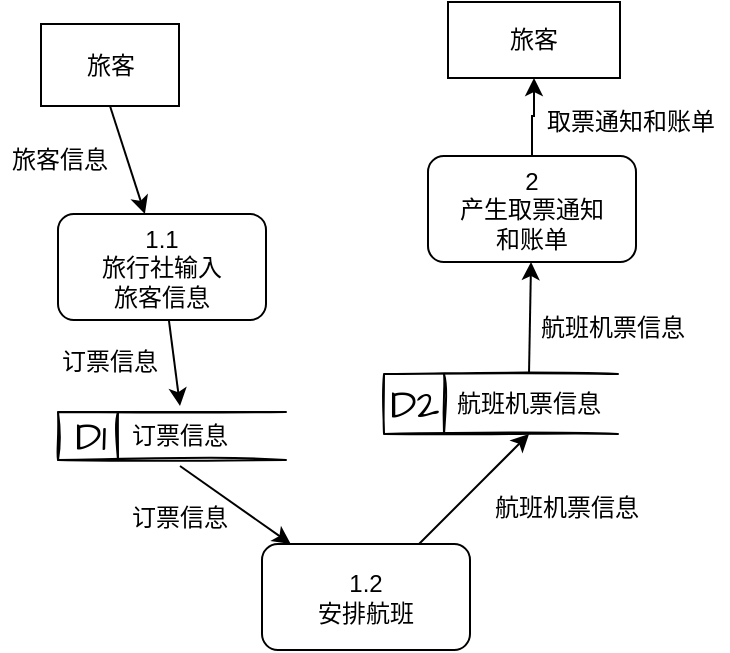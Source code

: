 <mxfile version="15.5.9" type="github">
  <diagram id="wdrptpTexhbbz7bgi9wr" name="Page-1">
    <mxGraphModel dx="1027" dy="393" grid="0" gridSize="10" guides="1" tooltips="1" connect="1" arrows="1" fold="1" page="1" pageScale="1" pageWidth="827" pageHeight="1169" math="0" shadow="0">
      <root>
        <mxCell id="0" />
        <mxCell id="1" parent="0" />
        <mxCell id="lGTRv1oV0zcjMJQc9zW4-1" value="旅客" style="rounded=0;whiteSpace=wrap;html=1;" parent="1" vertex="1">
          <mxGeometry x="214.5" y="95" width="69" height="41" as="geometry" />
        </mxCell>
        <mxCell id="lGTRv1oV0zcjMJQc9zW4-23" value="" style="edgeStyle=none;rounded=0;orthogonalLoop=1;jettySize=auto;html=1;exitX=0.5;exitY=1;exitDx=0;exitDy=0;" parent="1" source="lGTRv1oV0zcjMJQc9zW4-1" target="lGTRv1oV0zcjMJQc9zW4-4" edge="1">
          <mxGeometry relative="1" as="geometry">
            <mxPoint x="256.253" y="148.0" as="sourcePoint" />
          </mxGeometry>
        </mxCell>
        <mxCell id="lGTRv1oV0zcjMJQc9zW4-15" value="" style="edgeStyle=none;rounded=0;orthogonalLoop=1;jettySize=auto;html=1;entryX=0.5;entryY=0;entryDx=0;entryDy=0;" parent="1" source="lGTRv1oV0zcjMJQc9zW4-4" target="rODbVlpMU-h6_B07cqhU-3" edge="1">
          <mxGeometry relative="1" as="geometry">
            <mxPoint x="284.865" y="281" as="targetPoint" />
          </mxGeometry>
        </mxCell>
        <mxCell id="lGTRv1oV0zcjMJQc9zW4-4" value="1.1&lt;br&gt;旅行社输入&lt;br&gt;&lt;span style=&quot;color: rgba(0 , 0 , 0 , 0) ; font-family: monospace ; font-size: 0px&quot;&gt;%3CmxGraphModel%3E%3Croot%3E%3CmxCell%20id%3D%220%22%2F%3E%3CmxCell%20id%3D%221%22%20parent%3D%220%22%2F%3E%3CmxCell%20id%3D%222%22%20value%3D%22%E6%8F%90%E4%BA%A4%E6%97%85%E5%AE%A2%E4%BF%A1%E6%81%AF%22%20style%3D%22rounded%3D1%3BwhiteSpace%3Dwrap%3Bhtml%3D1%3B%22%20vertex%3D%221%22%20parent%3D%221%22%3E%3CmxGeometry%20x%3D%22217%22%20y%3D%2271%22%20width%3D%22104%22%20height%3D%2253%22%20as%3D%22geometry%22%2F%3E%3C%2FmxCell%3E%3C%2Froot%3E%3C%2FmxGraphModel%3E&lt;/span&gt;旅客信息" style="rounded=1;whiteSpace=wrap;html=1;" parent="1" vertex="1">
          <mxGeometry x="223" y="190" width="104" height="53" as="geometry" />
        </mxCell>
        <mxCell id="lGTRv1oV0zcjMJQc9zW4-17" value="" style="edgeStyle=none;rounded=0;orthogonalLoop=1;jettySize=auto;html=1;entryX=0.5;entryY=1;entryDx=0;entryDy=0;" parent="1" source="lGTRv1oV0zcjMJQc9zW4-5" target="rODbVlpMU-h6_B07cqhU-7" edge="1">
          <mxGeometry relative="1" as="geometry">
            <mxPoint x="435.026" y="308" as="targetPoint" />
          </mxGeometry>
        </mxCell>
        <mxCell id="lGTRv1oV0zcjMJQc9zW4-5" value="1.2&lt;br&gt;安排航班" style="rounded=1;whiteSpace=wrap;html=1;" parent="1" vertex="1">
          <mxGeometry x="325" y="355" width="104" height="53" as="geometry" />
        </mxCell>
        <mxCell id="lGTRv1oV0zcjMJQc9zW4-16" value="" style="edgeStyle=none;rounded=0;orthogonalLoop=1;jettySize=auto;html=1;exitX=0.5;exitY=1;exitDx=0;exitDy=0;" parent="1" source="rODbVlpMU-h6_B07cqhU-3" target="lGTRv1oV0zcjMJQc9zW4-5" edge="1">
          <mxGeometry relative="1" as="geometry">
            <mxPoint x="310.806" y="322" as="sourcePoint" />
          </mxGeometry>
        </mxCell>
        <mxCell id="lGTRv1oV0zcjMJQc9zW4-18" value="" style="edgeStyle=none;rounded=0;orthogonalLoop=1;jettySize=auto;html=1;exitX=0.5;exitY=0;exitDx=0;exitDy=0;" parent="1" source="rODbVlpMU-h6_B07cqhU-7" target="lGTRv1oV0zcjMJQc9zW4-10" edge="1">
          <mxGeometry relative="1" as="geometry">
            <mxPoint x="453.737" y="265" as="sourcePoint" />
          </mxGeometry>
        </mxCell>
        <mxCell id="lGTRv1oV0zcjMJQc9zW4-12" value="" style="edgeStyle=orthogonalEdgeStyle;rounded=0;orthogonalLoop=1;jettySize=auto;html=1;" parent="1" source="lGTRv1oV0zcjMJQc9zW4-10" target="lGTRv1oV0zcjMJQc9zW4-11" edge="1">
          <mxGeometry relative="1" as="geometry" />
        </mxCell>
        <mxCell id="lGTRv1oV0zcjMJQc9zW4-10" value="2&lt;br&gt;产生取票通知&lt;br&gt;和账单" style="rounded=1;whiteSpace=wrap;html=1;" parent="1" vertex="1">
          <mxGeometry x="408" y="161" width="104" height="53" as="geometry" />
        </mxCell>
        <mxCell id="lGTRv1oV0zcjMJQc9zW4-11" value="旅客" style="rounded=0;whiteSpace=wrap;html=1;" parent="1" vertex="1">
          <mxGeometry x="418" y="84" width="86" height="38" as="geometry" />
        </mxCell>
        <mxCell id="lGTRv1oV0zcjMJQc9zW4-25" value="旅客信息" style="text;html=1;strokeColor=none;fillColor=none;align=center;verticalAlign=middle;whiteSpace=wrap;rounded=0;" parent="1" vertex="1">
          <mxGeometry x="194" y="148" width="60" height="30" as="geometry" />
        </mxCell>
        <mxCell id="lGTRv1oV0zcjMJQc9zW4-26" value="订票信息" style="text;html=1;strokeColor=none;fillColor=none;align=center;verticalAlign=middle;whiteSpace=wrap;rounded=0;" parent="1" vertex="1">
          <mxGeometry x="219" y="249" width="60" height="30" as="geometry" />
        </mxCell>
        <mxCell id="lGTRv1oV0zcjMJQc9zW4-27" value="订票信息" style="text;html=1;strokeColor=none;fillColor=none;align=center;verticalAlign=middle;whiteSpace=wrap;rounded=0;" parent="1" vertex="1">
          <mxGeometry x="254" y="327" width="60" height="30" as="geometry" />
        </mxCell>
        <mxCell id="lGTRv1oV0zcjMJQc9zW4-28" value="航班机票信息" style="text;html=1;strokeColor=none;fillColor=none;align=center;verticalAlign=middle;whiteSpace=wrap;rounded=0;" parent="1" vertex="1">
          <mxGeometry x="433" y="322" width="89" height="30" as="geometry" />
        </mxCell>
        <mxCell id="lGTRv1oV0zcjMJQc9zW4-29" value="航班机票信息" style="text;html=1;strokeColor=none;fillColor=none;align=center;verticalAlign=middle;whiteSpace=wrap;rounded=0;" parent="1" vertex="1">
          <mxGeometry x="456" y="232" width="89" height="30" as="geometry" />
        </mxCell>
        <mxCell id="lGTRv1oV0zcjMJQc9zW4-30" value="取票通知和账单" style="text;html=1;strokeColor=none;fillColor=none;align=center;verticalAlign=middle;whiteSpace=wrap;rounded=0;" parent="1" vertex="1">
          <mxGeometry x="461" y="129" width="97" height="30" as="geometry" />
        </mxCell>
        <mxCell id="rODbVlpMU-h6_B07cqhU-1" value="" style="html=1;dashed=0;whitespace=wrap;shape=mxgraph.dfd.dataStoreID;align=left;spacingLeft=3;points=[[0,0],[0.5,0],[1,0],[0,0.5],[1,0.5],[0,1],[0.5,1],[1,1]];sketch=1;hachureGap=4;pointerEvents=0;fontFamily=Architects Daughter;fontSource=https%3A%2F%2Ffonts.googleapis.com%2Fcss%3Ffamily%3DArchitects%2BDaughter;fontSize=20;" vertex="1" parent="1">
          <mxGeometry x="223" y="289" width="114" height="24" as="geometry" />
        </mxCell>
        <mxCell id="rODbVlpMU-h6_B07cqhU-3" value="订票信息" style="text;html=1;strokeColor=none;fillColor=none;align=center;verticalAlign=middle;whiteSpace=wrap;rounded=0;" vertex="1" parent="1">
          <mxGeometry x="254" y="286" width="60" height="30" as="geometry" />
        </mxCell>
        <mxCell id="rODbVlpMU-h6_B07cqhU-5" value="" style="html=1;dashed=0;whitespace=wrap;shape=mxgraph.dfd.dataStoreID;align=left;spacingLeft=3;points=[[0,0],[0.5,0],[1,0],[0,0.5],[1,0.5],[0,1],[0.5,1],[1,1]];sketch=1;hachureGap=4;pointerEvents=0;fontFamily=Architects Daughter;fontSource=https%3A%2F%2Ffonts.googleapis.com%2Fcss%3Ffamily%3DArchitects%2BDaughter;fontSize=20;" vertex="1" parent="1">
          <mxGeometry x="386" y="270" width="117" height="30" as="geometry" />
        </mxCell>
        <mxCell id="rODbVlpMU-h6_B07cqhU-7" value="航班机票信息" style="text;html=1;strokeColor=none;fillColor=none;align=center;verticalAlign=middle;whiteSpace=wrap;rounded=0;" vertex="1" parent="1">
          <mxGeometry x="414" y="270" width="89" height="30" as="geometry" />
        </mxCell>
        <mxCell id="rODbVlpMU-h6_B07cqhU-8" value="D1" style="text;html=1;strokeColor=none;fillColor=none;align=center;verticalAlign=middle;whiteSpace=wrap;rounded=0;sketch=1;hachureGap=4;pointerEvents=0;fontFamily=Architects Daughter;fontSource=https%3A%2F%2Ffonts.googleapis.com%2Fcss%3Ffamily%3DArchitects%2BDaughter;fontSize=20;" vertex="1" parent="1">
          <mxGeometry x="223" y="294.5" width="33" height="13" as="geometry" />
        </mxCell>
        <mxCell id="rODbVlpMU-h6_B07cqhU-9" value="D2" style="text;html=1;strokeColor=none;fillColor=none;align=center;verticalAlign=middle;whiteSpace=wrap;rounded=0;sketch=1;hachureGap=4;pointerEvents=0;fontFamily=Architects Daughter;fontSource=https%3A%2F%2Ffonts.googleapis.com%2Fcss%3Ffamily%3DArchitects%2BDaughter;fontSize=20;" vertex="1" parent="1">
          <mxGeometry x="385" y="278.5" width="33" height="13" as="geometry" />
        </mxCell>
      </root>
    </mxGraphModel>
  </diagram>
</mxfile>
